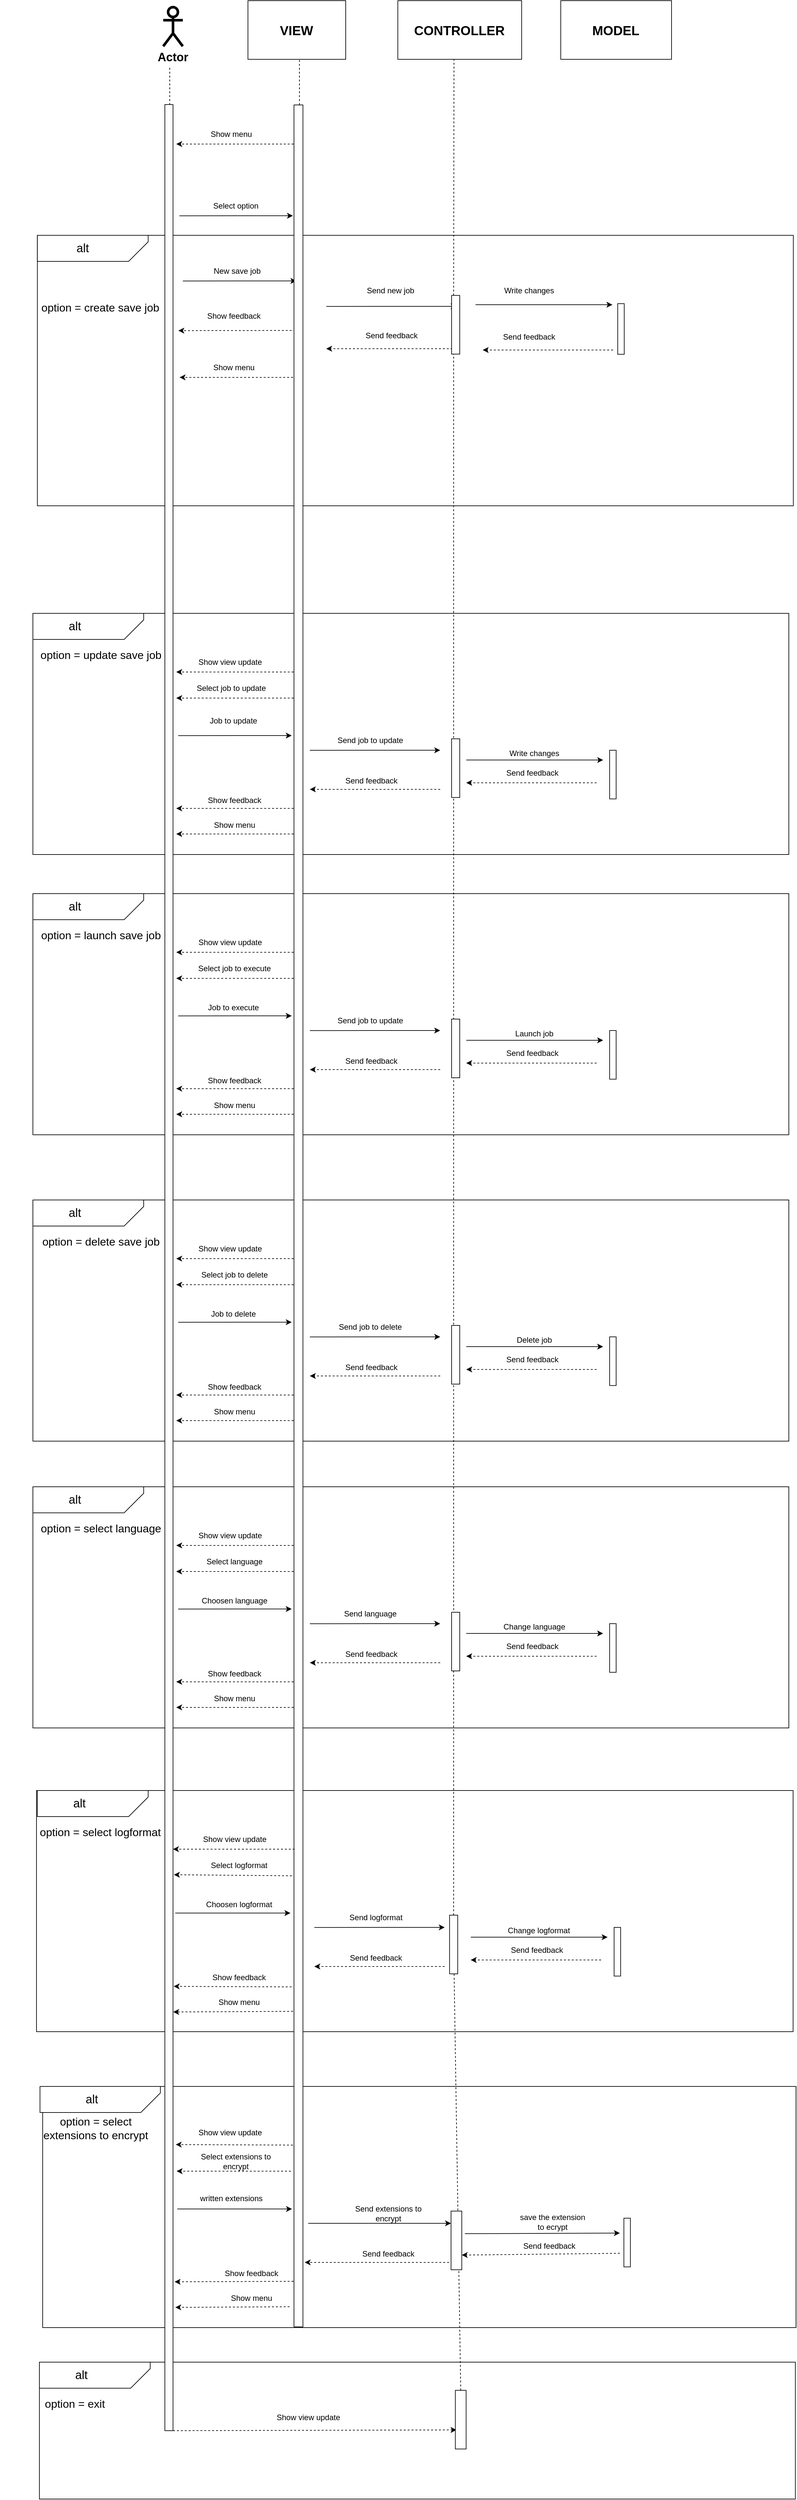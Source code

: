 <mxfile version="23.1.4" type="device">
  <diagram name="Page-1" id="xNBcXiq2ZQTgMyCpYH4A">
    <mxGraphModel dx="1628" dy="2489" grid="0" gridSize="10" guides="1" tooltips="1" connect="1" arrows="1" fold="1" page="1" pageScale="1" pageWidth="1169" pageHeight="827" background="#ffffff" math="0" shadow="0">
      <root>
        <mxCell id="0" />
        <mxCell id="1" parent="0" />
        <mxCell id="XLfkOmLM37LZ0YYAckQE-1" value="" style="rounded=0;whiteSpace=wrap;html=1;" vertex="1" parent="1">
          <mxGeometry x="568.48" y="1774" width="1156" height="370" as="geometry" />
        </mxCell>
        <mxCell id="qnoUL0Jq2_M7mXEKK1oB-321" value="" style="rounded=0;whiteSpace=wrap;html=1;" parent="1" vertex="1">
          <mxGeometry x="563.48" y="2197" width="1160" height="210" as="geometry" />
        </mxCell>
        <mxCell id="kQ5-0zeyX-tTI8NwDyQm-98" value="" style="rounded=0;whiteSpace=wrap;html=1;" parent="1" vertex="1">
          <mxGeometry x="559" y="1320" width="1161" height="370" as="geometry" />
        </mxCell>
        <mxCell id="qnoUL0Jq2_M7mXEKK1oB-297" value="" style="rounded=0;whiteSpace=wrap;html=1;" parent="1" vertex="1">
          <mxGeometry x="553.48" y="854" width="1160" height="370" as="geometry" />
        </mxCell>
        <mxCell id="qnoUL0Jq2_M7mXEKK1oB-272" value="" style="rounded=0;whiteSpace=wrap;html=1;" parent="1" vertex="1">
          <mxGeometry x="553.48" y="414" width="1160" height="370" as="geometry" />
        </mxCell>
        <mxCell id="qnoUL0Jq2_M7mXEKK1oB-248" value="" style="rounded=0;whiteSpace=wrap;html=1;" parent="1" vertex="1">
          <mxGeometry x="553.48" y="-56" width="1160" height="370" as="geometry" />
        </mxCell>
        <mxCell id="qnoUL0Jq2_M7mXEKK1oB-219" value="" style="rounded=0;whiteSpace=wrap;html=1;" parent="1" vertex="1">
          <mxGeometry x="553.48" y="-486" width="1160" height="370" as="geometry" />
        </mxCell>
        <mxCell id="qnoUL0Jq2_M7mXEKK1oB-25" value="" style="group" parent="1" vertex="1" connectable="0">
          <mxGeometry x="553.48" y="-1126" width="1166.88" height="560" as="geometry" />
        </mxCell>
        <mxCell id="qnoUL0Jq2_M7mXEKK1oB-52" value="" style="rounded=0;whiteSpace=wrap;html=1;rotation=90;" parent="qnoUL0Jq2_M7mXEKK1oB-25" vertex="1">
          <mxGeometry x="605.63" y="311.25" width="90" height="12.5" as="geometry" />
        </mxCell>
        <mxCell id="qnoUL0Jq2_M7mXEKK1oB-60" value="" style="endArrow=classic;html=1;rounded=0;dashed=1;" parent="qnoUL0Jq2_M7mXEKK1oB-25" edge="1">
          <mxGeometry width="50" height="50" relative="1" as="geometry">
            <mxPoint x="866.88" y="340" as="sourcePoint" />
            <mxPoint x="666.88" y="340" as="targetPoint" />
          </mxGeometry>
        </mxCell>
        <mxCell id="qnoUL0Jq2_M7mXEKK1oB-18" value="" style="rounded=0;whiteSpace=wrap;html=1;" parent="qnoUL0Jq2_M7mXEKK1oB-25" vertex="1">
          <mxGeometry x="6.88" y="60" width="1160" height="415" as="geometry" />
        </mxCell>
        <mxCell id="qnoUL0Jq2_M7mXEKK1oB-22" value="" style="shape=card;whiteSpace=wrap;html=1;rotation=-180;" parent="qnoUL0Jq2_M7mXEKK1oB-25" vertex="1">
          <mxGeometry x="6.88" y="60" width="170" height="40" as="geometry" />
        </mxCell>
        <mxCell id="qnoUL0Jq2_M7mXEKK1oB-23" value="&lt;font style=&quot;font-size: 18px;&quot;&gt;alt&lt;/font&gt;" style="text;html=1;strokeColor=none;fillColor=none;align=center;verticalAlign=middle;whiteSpace=wrap;rounded=0;" parent="qnoUL0Jq2_M7mXEKK1oB-25" vertex="1">
          <mxGeometry x="46.88" y="65" width="60" height="30" as="geometry" />
        </mxCell>
        <mxCell id="qnoUL0Jq2_M7mXEKK1oB-38" value="&lt;font style=&quot;font-size: 17px;&quot;&gt;option = create save job&lt;/font&gt;" style="text;html=1;strokeColor=none;fillColor=none;align=center;verticalAlign=middle;whiteSpace=wrap;rounded=0;" parent="qnoUL0Jq2_M7mXEKK1oB-25" vertex="1">
          <mxGeometry x="-16.76" y="157" width="240" height="30" as="geometry" />
        </mxCell>
        <mxCell id="gqO7WR2qKQyJyXqrul-2-118" value="New save job" style="text;html=1;strokeColor=none;fillColor=none;align=center;verticalAlign=middle;whiteSpace=wrap;rounded=0;" parent="qnoUL0Jq2_M7mXEKK1oB-25" vertex="1">
          <mxGeometry x="258.12" y="100" width="110" height="30" as="geometry" />
        </mxCell>
        <mxCell id="gqO7WR2qKQyJyXqrul-2-120" value="" style="endArrow=classic;html=1;rounded=0;exitX=0.098;exitY=-0.066;exitDx=0;exitDy=0;exitPerimeter=0;" parent="qnoUL0Jq2_M7mXEKK1oB-25" edge="1">
          <mxGeometry width="50" height="50" relative="1" as="geometry">
            <mxPoint x="230.125" y="130.165" as="sourcePoint" />
            <mxPoint x="404.3" y="130.0" as="targetPoint" />
            <Array as="points">
              <mxPoint x="324.3" y="130.0" />
            </Array>
          </mxGeometry>
        </mxCell>
        <mxCell id="gqO7WR2qKQyJyXqrul-2-119" value="Show feedback" style="text;html=1;strokeColor=none;fillColor=none;align=center;verticalAlign=middle;whiteSpace=wrap;rounded=0;" parent="qnoUL0Jq2_M7mXEKK1oB-25" vertex="1">
          <mxGeometry x="248.12" y="169" width="120" height="30" as="geometry" />
        </mxCell>
        <mxCell id="gqO7WR2qKQyJyXqrul-2-134" value="Show menu" style="text;html=1;strokeColor=none;fillColor=none;align=center;verticalAlign=middle;whiteSpace=wrap;rounded=0;" parent="qnoUL0Jq2_M7mXEKK1oB-25" vertex="1">
          <mxGeometry x="253.12" y="248" width="110" height="30" as="geometry" />
        </mxCell>
        <mxCell id="gqO7WR2qKQyJyXqrul-2-128" value="" style="endArrow=classic;html=1;rounded=0;dashed=1;" parent="qnoUL0Jq2_M7mXEKK1oB-25" edge="1">
          <mxGeometry width="50" height="50" relative="1" as="geometry">
            <mxPoint x="403.02" y="206" as="sourcePoint" />
            <mxPoint x="223.23" y="206.23" as="targetPoint" />
          </mxGeometry>
        </mxCell>
        <mxCell id="gqO7WR2qKQyJyXqrul-2-135" value="" style="endArrow=classic;html=1;rounded=0;dashed=1;" parent="qnoUL0Jq2_M7mXEKK1oB-25" edge="1">
          <mxGeometry width="50" height="50" relative="1" as="geometry">
            <mxPoint x="405.12" y="278" as="sourcePoint" />
            <mxPoint x="225.12" y="278" as="targetPoint" />
          </mxGeometry>
        </mxCell>
        <mxCell id="gqO7WR2qKQyJyXqrul-2-126" value="Send new job&amp;nbsp;" style="text;html=1;strokeColor=none;fillColor=none;align=center;verticalAlign=middle;whiteSpace=wrap;rounded=0;" parent="qnoUL0Jq2_M7mXEKK1oB-25" vertex="1">
          <mxGeometry x="495.12" y="130" width="110" height="30" as="geometry" />
        </mxCell>
        <mxCell id="gqO7WR2qKQyJyXqrul-2-121" value="" style="endArrow=classic;html=1;rounded=0;exitX=0.098;exitY=-0.066;exitDx=0;exitDy=0;exitPerimeter=0;" parent="qnoUL0Jq2_M7mXEKK1oB-25" edge="1">
          <mxGeometry width="50" height="50" relative="1" as="geometry">
            <mxPoint x="450.115" y="169.165" as="sourcePoint" />
            <mxPoint x="650.12" y="169" as="targetPoint" />
            <Array as="points">
              <mxPoint x="544.29" y="169.0" />
            </Array>
          </mxGeometry>
        </mxCell>
        <mxCell id="gqO7WR2qKQyJyXqrul-2-125" value="Send feedback" style="text;html=1;strokeColor=none;fillColor=none;align=center;verticalAlign=middle;whiteSpace=wrap;rounded=0;" parent="qnoUL0Jq2_M7mXEKK1oB-25" vertex="1">
          <mxGeometry x="495.12" y="199" width="110" height="30" as="geometry" />
        </mxCell>
        <mxCell id="gqO7WR2qKQyJyXqrul-2-123" value="" style="endArrow=classic;html=1;rounded=0;dashed=1;" parent="qnoUL0Jq2_M7mXEKK1oB-25" edge="1">
          <mxGeometry width="50" height="50" relative="1" as="geometry">
            <mxPoint x="650.12" y="234" as="sourcePoint" />
            <mxPoint x="450.12" y="234" as="targetPoint" />
            <Array as="points" />
          </mxGeometry>
        </mxCell>
        <mxCell id="gqO7WR2qKQyJyXqrul-2-131" value="" style="rounded=0;whiteSpace=wrap;html=1;rotation=90;" parent="qnoUL0Jq2_M7mXEKK1oB-25" vertex="1">
          <mxGeometry x="603.75" y="191" width="90" height="12.5" as="geometry" />
        </mxCell>
        <mxCell id="qnoUL0Jq2_M7mXEKK1oB-15" value="" style="endArrow=classic;html=1;rounded=0;exitX=0.098;exitY=-0.066;exitDx=0;exitDy=0;exitPerimeter=0;" parent="qnoUL0Jq2_M7mXEKK1oB-25" edge="1">
          <mxGeometry width="50" height="50" relative="1" as="geometry">
            <mxPoint x="224.795" y="30.165" as="sourcePoint" />
            <mxPoint x="398.97" y="30" as="targetPoint" />
            <Array as="points">
              <mxPoint x="318.97" y="30" />
            </Array>
          </mxGeometry>
        </mxCell>
        <mxCell id="qnoUL0Jq2_M7mXEKK1oB-16" value="Select option" style="text;html=1;strokeColor=none;fillColor=none;align=center;verticalAlign=middle;whiteSpace=wrap;rounded=0;" parent="qnoUL0Jq2_M7mXEKK1oB-25" vertex="1">
          <mxGeometry x="256.88" width="110" height="30" as="geometry" />
        </mxCell>
        <mxCell id="gqO7WR2qKQyJyXqrul-2-127" value="Write changes" style="text;html=1;strokeColor=none;fillColor=none;align=center;verticalAlign=middle;whiteSpace=wrap;rounded=0;" parent="qnoUL0Jq2_M7mXEKK1oB-25" vertex="1">
          <mxGeometry x="706.24" y="130" width="110" height="30" as="geometry" />
        </mxCell>
        <mxCell id="gqO7WR2qKQyJyXqrul-2-124" value="Send feedback" style="text;html=1;strokeColor=none;fillColor=none;align=center;verticalAlign=middle;whiteSpace=wrap;rounded=0;" parent="qnoUL0Jq2_M7mXEKK1oB-25" vertex="1">
          <mxGeometry x="706.24" y="201" width="110" height="30" as="geometry" />
        </mxCell>
        <mxCell id="gqO7WR2qKQyJyXqrul-2-122" value="" style="endArrow=classic;html=1;rounded=0;" parent="qnoUL0Jq2_M7mXEKK1oB-25" edge="1">
          <mxGeometry width="50" height="50" relative="1" as="geometry">
            <mxPoint x="679.24" y="166.5" as="sourcePoint" />
            <mxPoint x="889.24" y="166.5" as="targetPoint" />
            <Array as="points" />
          </mxGeometry>
        </mxCell>
        <mxCell id="gqO7WR2qKQyJyXqrul-2-129" value="" style="endArrow=classic;html=1;rounded=0;dashed=1;" parent="qnoUL0Jq2_M7mXEKK1oB-25" edge="1">
          <mxGeometry width="50" height="50" relative="1" as="geometry">
            <mxPoint x="890.24" y="236" as="sourcePoint" />
            <mxPoint x="690.24" y="236" as="targetPoint" />
          </mxGeometry>
        </mxCell>
        <mxCell id="gqO7WR2qKQyJyXqrul-2-132" value="" style="rounded=0;whiteSpace=wrap;html=1;rotation=90;" parent="qnoUL0Jq2_M7mXEKK1oB-25" vertex="1">
          <mxGeometry x="863.53" y="198.71" width="77.76" height="10" as="geometry" />
        </mxCell>
        <mxCell id="qnoUL0Jq2_M7mXEKK1oB-322" value="" style="shape=card;whiteSpace=wrap;html=1;rotation=-180;" parent="1" vertex="1">
          <mxGeometry x="563.48" y="2197" width="170" height="40" as="geometry" />
        </mxCell>
        <mxCell id="qnoUL0Jq2_M7mXEKK1oB-323" value="&lt;font style=&quot;font-size: 18px;&quot;&gt;alt&lt;/font&gt;" style="text;html=1;strokeColor=none;fillColor=none;align=center;verticalAlign=middle;whiteSpace=wrap;rounded=0;" parent="1" vertex="1">
          <mxGeometry x="603.48" y="2202" width="50" height="30" as="geometry" />
        </mxCell>
        <mxCell id="qnoUL0Jq2_M7mXEKK1oB-324" value="&lt;font style=&quot;font-size: 17px;&quot;&gt;option = exit&lt;/font&gt;" style="text;html=1;strokeColor=none;fillColor=none;align=center;verticalAlign=middle;whiteSpace=wrap;rounded=0;" parent="1" vertex="1">
          <mxGeometry x="503.48" y="2247" width="230" height="30" as="geometry" />
        </mxCell>
        <mxCell id="qnoUL0Jq2_M7mXEKK1oB-325" value="Show view update&amp;nbsp;" style="text;html=1;strokeColor=none;fillColor=none;align=center;verticalAlign=middle;whiteSpace=wrap;rounded=0;" parent="1" vertex="1">
          <mxGeometry x="923.48" y="2267" width="110" height="30" as="geometry" />
        </mxCell>
        <mxCell id="qnoUL0Jq2_M7mXEKK1oB-298" value="" style="shape=card;whiteSpace=wrap;html=1;rotation=-180;" parent="1" vertex="1">
          <mxGeometry x="553.48" y="854" width="170" height="40" as="geometry" />
        </mxCell>
        <mxCell id="qnoUL0Jq2_M7mXEKK1oB-299" value="&lt;font style=&quot;font-size: 18px;&quot;&gt;alt&lt;/font&gt;" style="text;html=1;strokeColor=none;fillColor=none;align=center;verticalAlign=middle;whiteSpace=wrap;rounded=0;" parent="1" vertex="1">
          <mxGeometry x="593.48" y="859" width="50" height="30" as="geometry" />
        </mxCell>
        <mxCell id="qnoUL0Jq2_M7mXEKK1oB-300" value="&lt;font style=&quot;font-size: 17px;&quot;&gt;option = select language&lt;/font&gt;" style="text;html=1;strokeColor=none;fillColor=none;align=center;verticalAlign=middle;whiteSpace=wrap;rounded=0;" parent="1" vertex="1">
          <mxGeometry x="543.48" y="904" width="230" height="30" as="geometry" />
        </mxCell>
        <mxCell id="qnoUL0Jq2_M7mXEKK1oB-301" value="Show view update&amp;nbsp;" style="text;html=1;strokeColor=none;fillColor=none;align=center;verticalAlign=middle;whiteSpace=wrap;rounded=0;" parent="1" vertex="1">
          <mxGeometry x="803.48" y="914" width="110" height="30" as="geometry" />
        </mxCell>
        <mxCell id="qnoUL0Jq2_M7mXEKK1oB-302" value="" style="endArrow=classic;html=1;rounded=0;dashed=1;" parent="1" edge="1">
          <mxGeometry width="50" height="50" relative="1" as="geometry">
            <mxPoint x="953.48" y="944" as="sourcePoint" />
            <mxPoint x="773.48" y="944" as="targetPoint" />
          </mxGeometry>
        </mxCell>
        <mxCell id="qnoUL0Jq2_M7mXEKK1oB-303" value="Select language" style="text;html=1;strokeColor=none;fillColor=none;align=center;verticalAlign=middle;whiteSpace=wrap;rounded=0;" parent="1" vertex="1">
          <mxGeometry x="803.48" y="954" width="120" height="30" as="geometry" />
        </mxCell>
        <mxCell id="qnoUL0Jq2_M7mXEKK1oB-304" value="" style="endArrow=classic;html=1;rounded=0;dashed=1;" parent="1" edge="1">
          <mxGeometry width="50" height="50" relative="1" as="geometry">
            <mxPoint x="953.48" y="984" as="sourcePoint" />
            <mxPoint x="773.48" y="984" as="targetPoint" />
          </mxGeometry>
        </mxCell>
        <mxCell id="qnoUL0Jq2_M7mXEKK1oB-305" value="Choosen language" style="text;html=1;strokeColor=none;fillColor=none;align=center;verticalAlign=middle;whiteSpace=wrap;rounded=0;" parent="1" vertex="1">
          <mxGeometry x="808.48" y="1014" width="110" height="30" as="geometry" />
        </mxCell>
        <mxCell id="qnoUL0Jq2_M7mXEKK1oB-306" value="Show feedback" style="text;html=1;strokeColor=none;fillColor=none;align=center;verticalAlign=middle;whiteSpace=wrap;rounded=0;" parent="1" vertex="1">
          <mxGeometry x="808.48" y="1126.35" width="110" height="30" as="geometry" />
        </mxCell>
        <mxCell id="qnoUL0Jq2_M7mXEKK1oB-307" value="" style="endArrow=classic;html=1;rounded=0;exitX=0.098;exitY=-0.066;exitDx=0;exitDy=0;exitPerimeter=0;" parent="1" edge="1">
          <mxGeometry width="50" height="50" relative="1" as="geometry">
            <mxPoint x="776.395" y="1041.665" as="sourcePoint" />
            <mxPoint x="950.57" y="1041.5" as="targetPoint" />
            <Array as="points">
              <mxPoint x="870.57" y="1041.5" />
            </Array>
          </mxGeometry>
        </mxCell>
        <mxCell id="qnoUL0Jq2_M7mXEKK1oB-308" value="" style="endArrow=classic;html=1;rounded=0;exitX=0.098;exitY=-0.066;exitDx=0;exitDy=0;exitPerimeter=0;" parent="1" edge="1">
          <mxGeometry width="50" height="50" relative="1" as="geometry">
            <mxPoint x="978.475" y="1064.165" as="sourcePoint" />
            <mxPoint x="1178.48" y="1064" as="targetPoint" />
            <Array as="points">
              <mxPoint x="1072.65" y="1064" />
            </Array>
          </mxGeometry>
        </mxCell>
        <mxCell id="qnoUL0Jq2_M7mXEKK1oB-309" value="" style="endArrow=classic;html=1;rounded=0;" parent="1" edge="1">
          <mxGeometry width="50" height="50" relative="1" as="geometry">
            <mxPoint x="1218.48" y="1079" as="sourcePoint" />
            <mxPoint x="1428.48" y="1079" as="targetPoint" />
            <Array as="points" />
          </mxGeometry>
        </mxCell>
        <mxCell id="qnoUL0Jq2_M7mXEKK1oB-310" value="" style="endArrow=classic;html=1;rounded=0;dashed=1;" parent="1" edge="1">
          <mxGeometry width="50" height="50" relative="1" as="geometry">
            <mxPoint x="1178.48" y="1124" as="sourcePoint" />
            <mxPoint x="978.48" y="1124" as="targetPoint" />
          </mxGeometry>
        </mxCell>
        <mxCell id="qnoUL0Jq2_M7mXEKK1oB-311" value="Send feedback" style="text;html=1;strokeColor=none;fillColor=none;align=center;verticalAlign=middle;whiteSpace=wrap;rounded=0;" parent="1" vertex="1">
          <mxGeometry x="1265.48" y="1084" width="110" height="30" as="geometry" />
        </mxCell>
        <mxCell id="qnoUL0Jq2_M7mXEKK1oB-312" value="Send feedback" style="text;html=1;strokeColor=none;fillColor=none;align=center;verticalAlign=middle;whiteSpace=wrap;rounded=0;" parent="1" vertex="1">
          <mxGeometry x="1018.48" y="1096.35" width="110" height="30" as="geometry" />
        </mxCell>
        <mxCell id="qnoUL0Jq2_M7mXEKK1oB-313" value="Send language&amp;nbsp;" style="text;html=1;strokeColor=none;fillColor=none;align=center;verticalAlign=middle;whiteSpace=wrap;rounded=0;" parent="1" vertex="1">
          <mxGeometry x="1018.48" y="1034" width="110" height="30" as="geometry" />
        </mxCell>
        <mxCell id="qnoUL0Jq2_M7mXEKK1oB-314" value="Change language" style="text;html=1;strokeColor=none;fillColor=none;align=center;verticalAlign=middle;whiteSpace=wrap;rounded=0;" parent="1" vertex="1">
          <mxGeometry x="1268.48" y="1054" width="110" height="30" as="geometry" />
        </mxCell>
        <mxCell id="qnoUL0Jq2_M7mXEKK1oB-315" value="" style="endArrow=classic;html=1;rounded=0;dashed=1;" parent="1" edge="1">
          <mxGeometry width="50" height="50" relative="1" as="geometry">
            <mxPoint x="953.48" y="1153.23" as="sourcePoint" />
            <mxPoint x="773.48" y="1153.23" as="targetPoint" />
          </mxGeometry>
        </mxCell>
        <mxCell id="qnoUL0Jq2_M7mXEKK1oB-316" value="" style="endArrow=classic;html=1;rounded=0;dashed=1;" parent="1" edge="1">
          <mxGeometry width="50" height="50" relative="1" as="geometry">
            <mxPoint x="1418.48" y="1114" as="sourcePoint" />
            <mxPoint x="1218.48" y="1114" as="targetPoint" />
          </mxGeometry>
        </mxCell>
        <mxCell id="qnoUL0Jq2_M7mXEKK1oB-317" value="Show menu" style="text;html=1;strokeColor=none;fillColor=none;align=center;verticalAlign=middle;whiteSpace=wrap;rounded=0;" parent="1" vertex="1">
          <mxGeometry x="808.48" y="1164" width="110" height="30" as="geometry" />
        </mxCell>
        <mxCell id="qnoUL0Jq2_M7mXEKK1oB-318" value="" style="endArrow=classic;html=1;rounded=0;dashed=1;" parent="1" edge="1">
          <mxGeometry width="50" height="50" relative="1" as="geometry">
            <mxPoint x="953.48" y="1192.46" as="sourcePoint" />
            <mxPoint x="773.48" y="1192.46" as="targetPoint" />
          </mxGeometry>
        </mxCell>
        <mxCell id="qnoUL0Jq2_M7mXEKK1oB-273" value="" style="shape=card;whiteSpace=wrap;html=1;rotation=-180;" parent="1" vertex="1">
          <mxGeometry x="553.48" y="414" width="170" height="40" as="geometry" />
        </mxCell>
        <mxCell id="qnoUL0Jq2_M7mXEKK1oB-274" value="&lt;font style=&quot;font-size: 18px;&quot;&gt;alt&lt;/font&gt;" style="text;html=1;strokeColor=none;fillColor=none;align=center;verticalAlign=middle;whiteSpace=wrap;rounded=0;" parent="1" vertex="1">
          <mxGeometry x="593.48" y="419" width="50" height="30" as="geometry" />
        </mxCell>
        <mxCell id="qnoUL0Jq2_M7mXEKK1oB-275" value="&lt;font style=&quot;font-size: 17px;&quot;&gt;option = delete save job&lt;/font&gt;" style="text;html=1;strokeColor=none;fillColor=none;align=center;verticalAlign=middle;whiteSpace=wrap;rounded=0;" parent="1" vertex="1">
          <mxGeometry x="543.48" y="464" width="230" height="30" as="geometry" />
        </mxCell>
        <mxCell id="qnoUL0Jq2_M7mXEKK1oB-276" value="Show view update&amp;nbsp;" style="text;html=1;strokeColor=none;fillColor=none;align=center;verticalAlign=middle;whiteSpace=wrap;rounded=0;" parent="1" vertex="1">
          <mxGeometry x="803.48" y="474" width="110" height="30" as="geometry" />
        </mxCell>
        <mxCell id="qnoUL0Jq2_M7mXEKK1oB-277" value="" style="endArrow=classic;html=1;rounded=0;dashed=1;" parent="1" edge="1">
          <mxGeometry width="50" height="50" relative="1" as="geometry">
            <mxPoint x="953.48" y="504" as="sourcePoint" />
            <mxPoint x="773.48" y="504" as="targetPoint" />
          </mxGeometry>
        </mxCell>
        <mxCell id="qnoUL0Jq2_M7mXEKK1oB-278" value="Select job to delete" style="text;html=1;strokeColor=none;fillColor=none;align=center;verticalAlign=middle;whiteSpace=wrap;rounded=0;" parent="1" vertex="1">
          <mxGeometry x="803.48" y="514" width="120" height="30" as="geometry" />
        </mxCell>
        <mxCell id="qnoUL0Jq2_M7mXEKK1oB-279" value="" style="endArrow=classic;html=1;rounded=0;dashed=1;" parent="1" edge="1">
          <mxGeometry width="50" height="50" relative="1" as="geometry">
            <mxPoint x="953.48" y="544" as="sourcePoint" />
            <mxPoint x="773.48" y="544" as="targetPoint" />
          </mxGeometry>
        </mxCell>
        <mxCell id="qnoUL0Jq2_M7mXEKK1oB-280" value="Job to delete&amp;nbsp;" style="text;html=1;strokeColor=none;fillColor=none;align=center;verticalAlign=middle;whiteSpace=wrap;rounded=0;" parent="1" vertex="1">
          <mxGeometry x="808.48" y="574" width="110" height="30" as="geometry" />
        </mxCell>
        <mxCell id="qnoUL0Jq2_M7mXEKK1oB-281" value="Show feedback" style="text;html=1;strokeColor=none;fillColor=none;align=center;verticalAlign=middle;whiteSpace=wrap;rounded=0;" parent="1" vertex="1">
          <mxGeometry x="808.48" y="686.35" width="110" height="30" as="geometry" />
        </mxCell>
        <mxCell id="qnoUL0Jq2_M7mXEKK1oB-282" value="" style="endArrow=classic;html=1;rounded=0;exitX=0.098;exitY=-0.066;exitDx=0;exitDy=0;exitPerimeter=0;" parent="1" edge="1">
          <mxGeometry width="50" height="50" relative="1" as="geometry">
            <mxPoint x="776.395" y="601.665" as="sourcePoint" />
            <mxPoint x="950.57" y="601.5" as="targetPoint" />
            <Array as="points">
              <mxPoint x="870.57" y="601.5" />
            </Array>
          </mxGeometry>
        </mxCell>
        <mxCell id="qnoUL0Jq2_M7mXEKK1oB-283" value="" style="endArrow=classic;html=1;rounded=0;exitX=0.098;exitY=-0.066;exitDx=0;exitDy=0;exitPerimeter=0;" parent="1" edge="1">
          <mxGeometry width="50" height="50" relative="1" as="geometry">
            <mxPoint x="978.475" y="624.165" as="sourcePoint" />
            <mxPoint x="1178.48" y="624" as="targetPoint" />
            <Array as="points">
              <mxPoint x="1072.65" y="624" />
            </Array>
          </mxGeometry>
        </mxCell>
        <mxCell id="qnoUL0Jq2_M7mXEKK1oB-284" value="" style="endArrow=classic;html=1;rounded=0;" parent="1" edge="1">
          <mxGeometry width="50" height="50" relative="1" as="geometry">
            <mxPoint x="1218.48" y="639" as="sourcePoint" />
            <mxPoint x="1428.48" y="639" as="targetPoint" />
            <Array as="points" />
          </mxGeometry>
        </mxCell>
        <mxCell id="qnoUL0Jq2_M7mXEKK1oB-285" value="" style="endArrow=classic;html=1;rounded=0;dashed=1;" parent="1" edge="1">
          <mxGeometry width="50" height="50" relative="1" as="geometry">
            <mxPoint x="1178.48" y="684" as="sourcePoint" />
            <mxPoint x="978.48" y="684" as="targetPoint" />
          </mxGeometry>
        </mxCell>
        <mxCell id="qnoUL0Jq2_M7mXEKK1oB-286" value="Send feedback" style="text;html=1;strokeColor=none;fillColor=none;align=center;verticalAlign=middle;whiteSpace=wrap;rounded=0;" parent="1" vertex="1">
          <mxGeometry x="1265.48" y="644" width="110" height="30" as="geometry" />
        </mxCell>
        <mxCell id="qnoUL0Jq2_M7mXEKK1oB-287" value="Send feedback" style="text;html=1;strokeColor=none;fillColor=none;align=center;verticalAlign=middle;whiteSpace=wrap;rounded=0;" parent="1" vertex="1">
          <mxGeometry x="1018.48" y="656.35" width="110" height="30" as="geometry" />
        </mxCell>
        <mxCell id="qnoUL0Jq2_M7mXEKK1oB-288" value="Send job to delete&amp;nbsp;" style="text;html=1;strokeColor=none;fillColor=none;align=center;verticalAlign=middle;whiteSpace=wrap;rounded=0;" parent="1" vertex="1">
          <mxGeometry x="1018.48" y="594" width="110" height="30" as="geometry" />
        </mxCell>
        <mxCell id="qnoUL0Jq2_M7mXEKK1oB-289" value="Delete job" style="text;html=1;strokeColor=none;fillColor=none;align=center;verticalAlign=middle;whiteSpace=wrap;rounded=0;" parent="1" vertex="1">
          <mxGeometry x="1268.48" y="614" width="110" height="30" as="geometry" />
        </mxCell>
        <mxCell id="qnoUL0Jq2_M7mXEKK1oB-290" value="" style="endArrow=classic;html=1;rounded=0;dashed=1;" parent="1" edge="1">
          <mxGeometry width="50" height="50" relative="1" as="geometry">
            <mxPoint x="953.48" y="713.23" as="sourcePoint" />
            <mxPoint x="773.48" y="713.23" as="targetPoint" />
          </mxGeometry>
        </mxCell>
        <mxCell id="qnoUL0Jq2_M7mXEKK1oB-291" value="" style="endArrow=classic;html=1;rounded=0;dashed=1;" parent="1" edge="1">
          <mxGeometry width="50" height="50" relative="1" as="geometry">
            <mxPoint x="1418.48" y="674" as="sourcePoint" />
            <mxPoint x="1218.48" y="674" as="targetPoint" />
          </mxGeometry>
        </mxCell>
        <mxCell id="qnoUL0Jq2_M7mXEKK1oB-292" value="Show menu" style="text;html=1;strokeColor=none;fillColor=none;align=center;verticalAlign=middle;whiteSpace=wrap;rounded=0;" parent="1" vertex="1">
          <mxGeometry x="808.48" y="724" width="110" height="30" as="geometry" />
        </mxCell>
        <mxCell id="qnoUL0Jq2_M7mXEKK1oB-293" value="" style="endArrow=classic;html=1;rounded=0;dashed=1;" parent="1" edge="1">
          <mxGeometry width="50" height="50" relative="1" as="geometry">
            <mxPoint x="953.48" y="752.46" as="sourcePoint" />
            <mxPoint x="773.48" y="752.46" as="targetPoint" />
          </mxGeometry>
        </mxCell>
        <mxCell id="qnoUL0Jq2_M7mXEKK1oB-249" value="" style="shape=card;whiteSpace=wrap;html=1;rotation=-180;" parent="1" vertex="1">
          <mxGeometry x="553.48" y="-56" width="170" height="40" as="geometry" />
        </mxCell>
        <mxCell id="qnoUL0Jq2_M7mXEKK1oB-250" value="&lt;font style=&quot;font-size: 18px;&quot;&gt;alt&lt;/font&gt;" style="text;html=1;strokeColor=none;fillColor=none;align=center;verticalAlign=middle;whiteSpace=wrap;rounded=0;" parent="1" vertex="1">
          <mxGeometry x="593.48" y="-51" width="50" height="30" as="geometry" />
        </mxCell>
        <mxCell id="qnoUL0Jq2_M7mXEKK1oB-251" value="&lt;font style=&quot;font-size: 17px;&quot;&gt;option = launch save job&lt;/font&gt;" style="text;html=1;strokeColor=none;fillColor=none;align=center;verticalAlign=middle;whiteSpace=wrap;rounded=0;" parent="1" vertex="1">
          <mxGeometry x="543.48" y="-6" width="230" height="30" as="geometry" />
        </mxCell>
        <mxCell id="qnoUL0Jq2_M7mXEKK1oB-252" value="Show view update&amp;nbsp;" style="text;html=1;strokeColor=none;fillColor=none;align=center;verticalAlign=middle;whiteSpace=wrap;rounded=0;" parent="1" vertex="1">
          <mxGeometry x="803.48" y="4" width="110" height="30" as="geometry" />
        </mxCell>
        <mxCell id="qnoUL0Jq2_M7mXEKK1oB-253" value="" style="endArrow=classic;html=1;rounded=0;dashed=1;" parent="1" edge="1">
          <mxGeometry width="50" height="50" relative="1" as="geometry">
            <mxPoint x="953.48" y="34" as="sourcePoint" />
            <mxPoint x="773.48" y="34" as="targetPoint" />
          </mxGeometry>
        </mxCell>
        <mxCell id="qnoUL0Jq2_M7mXEKK1oB-254" value="Select job to execute" style="text;html=1;strokeColor=none;fillColor=none;align=center;verticalAlign=middle;whiteSpace=wrap;rounded=0;" parent="1" vertex="1">
          <mxGeometry x="803.48" y="44" width="120" height="30" as="geometry" />
        </mxCell>
        <mxCell id="qnoUL0Jq2_M7mXEKK1oB-255" value="" style="endArrow=classic;html=1;rounded=0;dashed=1;" parent="1" edge="1">
          <mxGeometry width="50" height="50" relative="1" as="geometry">
            <mxPoint x="953.48" y="74" as="sourcePoint" />
            <mxPoint x="773.48" y="74" as="targetPoint" />
          </mxGeometry>
        </mxCell>
        <mxCell id="qnoUL0Jq2_M7mXEKK1oB-256" value="Job to execute&amp;nbsp;" style="text;html=1;strokeColor=none;fillColor=none;align=center;verticalAlign=middle;whiteSpace=wrap;rounded=0;" parent="1" vertex="1">
          <mxGeometry x="808.48" y="104" width="110" height="30" as="geometry" />
        </mxCell>
        <mxCell id="qnoUL0Jq2_M7mXEKK1oB-257" value="Show feedback" style="text;html=1;strokeColor=none;fillColor=none;align=center;verticalAlign=middle;whiteSpace=wrap;rounded=0;" parent="1" vertex="1">
          <mxGeometry x="808.48" y="216.35" width="110" height="30" as="geometry" />
        </mxCell>
        <mxCell id="qnoUL0Jq2_M7mXEKK1oB-258" value="" style="endArrow=classic;html=1;rounded=0;exitX=0.098;exitY=-0.066;exitDx=0;exitDy=0;exitPerimeter=0;" parent="1" edge="1">
          <mxGeometry width="50" height="50" relative="1" as="geometry">
            <mxPoint x="776.395" y="131.665" as="sourcePoint" />
            <mxPoint x="950.57" y="131.5" as="targetPoint" />
            <Array as="points">
              <mxPoint x="870.57" y="131.5" />
            </Array>
          </mxGeometry>
        </mxCell>
        <mxCell id="qnoUL0Jq2_M7mXEKK1oB-259" value="" style="endArrow=classic;html=1;rounded=0;exitX=0.098;exitY=-0.066;exitDx=0;exitDy=0;exitPerimeter=0;" parent="1" edge="1">
          <mxGeometry width="50" height="50" relative="1" as="geometry">
            <mxPoint x="978.475" y="154.165" as="sourcePoint" />
            <mxPoint x="1178.48" y="154" as="targetPoint" />
            <Array as="points">
              <mxPoint x="1072.65" y="154" />
            </Array>
          </mxGeometry>
        </mxCell>
        <mxCell id="qnoUL0Jq2_M7mXEKK1oB-261" value="" style="endArrow=classic;html=1;rounded=0;" parent="1" edge="1">
          <mxGeometry width="50" height="50" relative="1" as="geometry">
            <mxPoint x="1218.48" y="169" as="sourcePoint" />
            <mxPoint x="1428.48" y="169" as="targetPoint" />
            <Array as="points" />
          </mxGeometry>
        </mxCell>
        <mxCell id="qnoUL0Jq2_M7mXEKK1oB-262" value="" style="endArrow=classic;html=1;rounded=0;dashed=1;" parent="1" edge="1">
          <mxGeometry width="50" height="50" relative="1" as="geometry">
            <mxPoint x="1178.48" y="214" as="sourcePoint" />
            <mxPoint x="978.48" y="214" as="targetPoint" />
          </mxGeometry>
        </mxCell>
        <mxCell id="qnoUL0Jq2_M7mXEKK1oB-263" value="Send feedback" style="text;html=1;strokeColor=none;fillColor=none;align=center;verticalAlign=middle;whiteSpace=wrap;rounded=0;" parent="1" vertex="1">
          <mxGeometry x="1265.48" y="174" width="110" height="30" as="geometry" />
        </mxCell>
        <mxCell id="qnoUL0Jq2_M7mXEKK1oB-264" value="Send feedback" style="text;html=1;strokeColor=none;fillColor=none;align=center;verticalAlign=middle;whiteSpace=wrap;rounded=0;" parent="1" vertex="1">
          <mxGeometry x="1018.48" y="186.35" width="110" height="30" as="geometry" />
        </mxCell>
        <mxCell id="qnoUL0Jq2_M7mXEKK1oB-265" value="Send job to update&amp;nbsp;" style="text;html=1;strokeColor=none;fillColor=none;align=center;verticalAlign=middle;whiteSpace=wrap;rounded=0;" parent="1" vertex="1">
          <mxGeometry x="1018.48" y="124" width="110" height="30" as="geometry" />
        </mxCell>
        <mxCell id="qnoUL0Jq2_M7mXEKK1oB-266" value="Launch job" style="text;html=1;strokeColor=none;fillColor=none;align=center;verticalAlign=middle;whiteSpace=wrap;rounded=0;" parent="1" vertex="1">
          <mxGeometry x="1268.48" y="144" width="110" height="30" as="geometry" />
        </mxCell>
        <mxCell id="qnoUL0Jq2_M7mXEKK1oB-267" value="" style="endArrow=classic;html=1;rounded=0;dashed=1;" parent="1" edge="1">
          <mxGeometry width="50" height="50" relative="1" as="geometry">
            <mxPoint x="953.48" y="243.23" as="sourcePoint" />
            <mxPoint x="773.48" y="243.23" as="targetPoint" />
          </mxGeometry>
        </mxCell>
        <mxCell id="qnoUL0Jq2_M7mXEKK1oB-269" value="" style="endArrow=classic;html=1;rounded=0;dashed=1;" parent="1" edge="1">
          <mxGeometry width="50" height="50" relative="1" as="geometry">
            <mxPoint x="1418.48" y="204" as="sourcePoint" />
            <mxPoint x="1218.48" y="204" as="targetPoint" />
          </mxGeometry>
        </mxCell>
        <mxCell id="qnoUL0Jq2_M7mXEKK1oB-270" value="Show menu" style="text;html=1;strokeColor=none;fillColor=none;align=center;verticalAlign=middle;whiteSpace=wrap;rounded=0;" parent="1" vertex="1">
          <mxGeometry x="808.48" y="254" width="110" height="30" as="geometry" />
        </mxCell>
        <mxCell id="qnoUL0Jq2_M7mXEKK1oB-271" value="" style="endArrow=classic;html=1;rounded=0;dashed=1;" parent="1" edge="1">
          <mxGeometry width="50" height="50" relative="1" as="geometry">
            <mxPoint x="953.48" y="282.46" as="sourcePoint" />
            <mxPoint x="773.48" y="282.46" as="targetPoint" />
          </mxGeometry>
        </mxCell>
        <mxCell id="qnoUL0Jq2_M7mXEKK1oB-1" value="&lt;b&gt;&lt;font style=&quot;font-size: 18px;&quot;&gt;Actor&lt;/font&gt;&lt;/b&gt;" style="shape=umlActor;verticalLabelPosition=bottom;verticalAlign=top;html=1;outlineConnect=0;strokeWidth=4;" parent="1" vertex="1">
          <mxGeometry x="753.48" y="-1416" width="30" height="60" as="geometry" />
        </mxCell>
        <mxCell id="qnoUL0Jq2_M7mXEKK1oB-2" value="&lt;b&gt;&lt;font style=&quot;font-size: 20px;&quot;&gt;MODEL&lt;/font&gt;&lt;/b&gt;" style="rounded=0;whiteSpace=wrap;html=1;" parent="1" vertex="1">
          <mxGeometry x="1363.48" y="-1426" width="170" height="90" as="geometry" />
        </mxCell>
        <mxCell id="qnoUL0Jq2_M7mXEKK1oB-3" value="&lt;b&gt;&lt;font style=&quot;font-size: 20px;&quot;&gt;VIEW&lt;/font&gt;&lt;/b&gt;" style="rounded=0;whiteSpace=wrap;html=1;" parent="1" vertex="1">
          <mxGeometry x="883.48" y="-1426" width="150" height="90" as="geometry" />
        </mxCell>
        <mxCell id="qnoUL0Jq2_M7mXEKK1oB-4" value="&lt;b&gt;&lt;font style=&quot;font-size: 20px;&quot;&gt;CONTROLLER&lt;/font&gt;&lt;/b&gt;" style="rounded=0;whiteSpace=wrap;html=1;" parent="1" vertex="1">
          <mxGeometry x="1113.48" y="-1426" width="190" height="90" as="geometry" />
        </mxCell>
        <mxCell id="qnoUL0Jq2_M7mXEKK1oB-5" value="" style="endArrow=none;dashed=1;html=1;rounded=0;" parent="1" edge="1">
          <mxGeometry width="50" height="50" relative="1" as="geometry">
            <mxPoint x="763.48" y="-1266" as="sourcePoint" />
            <mxPoint x="763.48" y="-1326" as="targetPoint" />
          </mxGeometry>
        </mxCell>
        <mxCell id="qnoUL0Jq2_M7mXEKK1oB-7" value="" style="endArrow=none;dashed=1;html=1;rounded=0;" parent="1" edge="1">
          <mxGeometry width="50" height="50" relative="1" as="geometry">
            <mxPoint x="962.48" y="-1266" as="sourcePoint" />
            <mxPoint x="962.48" y="-1336" as="targetPoint" />
          </mxGeometry>
        </mxCell>
        <mxCell id="qnoUL0Jq2_M7mXEKK1oB-8" value="" style="endArrow=none;dashed=1;html=1;rounded=0;exitX=0;exitY=0.75;exitDx=0;exitDy=0;" parent="1" source="gqO7WR2qKQyJyXqrul-2-131" edge="1">
          <mxGeometry width="50" height="50" relative="1" as="geometry">
            <mxPoint x="1199.72" y="-1021" as="sourcePoint" />
            <mxPoint x="1199.65" y="-1336" as="targetPoint" />
          </mxGeometry>
        </mxCell>
        <mxCell id="qnoUL0Jq2_M7mXEKK1oB-10" value="" style="rounded=0;whiteSpace=wrap;html=1;rotation=90;" parent="1" vertex="1">
          <mxGeometry x="-1022.14" y="511.51" width="3568.76" height="12.5" as="geometry" />
        </mxCell>
        <mxCell id="qnoUL0Jq2_M7mXEKK1oB-12" value="" style="rounded=0;whiteSpace=wrap;html=1;rotation=90;" parent="1" vertex="1">
          <mxGeometry x="-743.44" y="431.55" width="3408.86" height="13.75" as="geometry" />
        </mxCell>
        <mxCell id="qnoUL0Jq2_M7mXEKK1oB-13" value="" style="endArrow=classic;html=1;rounded=0;dashed=1;" parent="1" edge="1">
          <mxGeometry width="50" height="50" relative="1" as="geometry">
            <mxPoint x="953.48" y="-1206" as="sourcePoint" />
            <mxPoint x="773.48" y="-1206" as="targetPoint" />
          </mxGeometry>
        </mxCell>
        <mxCell id="qnoUL0Jq2_M7mXEKK1oB-14" value="Show menu" style="text;html=1;strokeColor=none;fillColor=none;align=center;verticalAlign=middle;whiteSpace=wrap;rounded=0;" parent="1" vertex="1">
          <mxGeometry x="803.48" y="-1236" width="110" height="30" as="geometry" />
        </mxCell>
        <mxCell id="qnoUL0Jq2_M7mXEKK1oB-53" value="" style="endArrow=none;dashed=1;html=1;rounded=0;entryX=1;entryY=0.75;entryDx=0;entryDy=0;" parent="1" source="kQ5-0zeyX-tTI8NwDyQm-121" target="gqO7WR2qKQyJyXqrul-2-131" edge="1">
          <mxGeometry width="50" height="50" relative="1" as="geometry">
            <mxPoint x="1196.72" y="1809" as="sourcePoint" />
            <mxPoint x="1199.65" y="-1336" as="targetPoint" />
          </mxGeometry>
        </mxCell>
        <mxCell id="qnoUL0Jq2_M7mXEKK1oB-220" value="" style="shape=card;whiteSpace=wrap;html=1;rotation=-180;" parent="1" vertex="1">
          <mxGeometry x="553.48" y="-486" width="170" height="40" as="geometry" />
        </mxCell>
        <mxCell id="qnoUL0Jq2_M7mXEKK1oB-221" value="&lt;font style=&quot;font-size: 18px;&quot;&gt;alt&lt;/font&gt;" style="text;html=1;strokeColor=none;fillColor=none;align=center;verticalAlign=middle;whiteSpace=wrap;rounded=0;" parent="1" vertex="1">
          <mxGeometry x="593.48" y="-481" width="50" height="30" as="geometry" />
        </mxCell>
        <mxCell id="qnoUL0Jq2_M7mXEKK1oB-222" value="&lt;font style=&quot;font-size: 17px;&quot;&gt;option = update save job&lt;/font&gt;" style="text;html=1;strokeColor=none;fillColor=none;align=center;verticalAlign=middle;whiteSpace=wrap;rounded=0;" parent="1" vertex="1">
          <mxGeometry x="543.48" y="-436" width="230" height="30" as="geometry" />
        </mxCell>
        <mxCell id="qnoUL0Jq2_M7mXEKK1oB-228" value="Show view update&amp;nbsp;" style="text;html=1;strokeColor=none;fillColor=none;align=center;verticalAlign=middle;whiteSpace=wrap;rounded=0;" parent="1" vertex="1">
          <mxGeometry x="803.48" y="-426" width="110" height="30" as="geometry" />
        </mxCell>
        <mxCell id="qnoUL0Jq2_M7mXEKK1oB-229" value="" style="endArrow=classic;html=1;rounded=0;dashed=1;" parent="1" edge="1">
          <mxGeometry width="50" height="50" relative="1" as="geometry">
            <mxPoint x="953.48" y="-396" as="sourcePoint" />
            <mxPoint x="773.48" y="-396" as="targetPoint" />
          </mxGeometry>
        </mxCell>
        <mxCell id="qnoUL0Jq2_M7mXEKK1oB-230" value="Select job to update" style="text;html=1;strokeColor=none;fillColor=none;align=center;verticalAlign=middle;whiteSpace=wrap;rounded=0;" parent="1" vertex="1">
          <mxGeometry x="803.48" y="-386" width="110" height="30" as="geometry" />
        </mxCell>
        <mxCell id="qnoUL0Jq2_M7mXEKK1oB-231" value="" style="endArrow=classic;html=1;rounded=0;dashed=1;" parent="1" edge="1">
          <mxGeometry width="50" height="50" relative="1" as="geometry">
            <mxPoint x="953.48" y="-356" as="sourcePoint" />
            <mxPoint x="773.48" y="-356" as="targetPoint" />
          </mxGeometry>
        </mxCell>
        <mxCell id="qnoUL0Jq2_M7mXEKK1oB-232" value="Job to update&amp;nbsp;" style="text;html=1;strokeColor=none;fillColor=none;align=center;verticalAlign=middle;whiteSpace=wrap;rounded=0;" parent="1" vertex="1">
          <mxGeometry x="808.48" y="-336" width="110" height="30" as="geometry" />
        </mxCell>
        <mxCell id="qnoUL0Jq2_M7mXEKK1oB-233" value="Show feedback" style="text;html=1;strokeColor=none;fillColor=none;align=center;verticalAlign=middle;whiteSpace=wrap;rounded=0;" parent="1" vertex="1">
          <mxGeometry x="808.48" y="-213.65" width="110" height="30" as="geometry" />
        </mxCell>
        <mxCell id="qnoUL0Jq2_M7mXEKK1oB-234" value="" style="endArrow=classic;html=1;rounded=0;exitX=0.098;exitY=-0.066;exitDx=0;exitDy=0;exitPerimeter=0;" parent="1" edge="1">
          <mxGeometry width="50" height="50" relative="1" as="geometry">
            <mxPoint x="776.395" y="-298.335" as="sourcePoint" />
            <mxPoint x="950.57" y="-298.5" as="targetPoint" />
            <Array as="points">
              <mxPoint x="870.57" y="-298.5" />
            </Array>
          </mxGeometry>
        </mxCell>
        <mxCell id="qnoUL0Jq2_M7mXEKK1oB-235" value="" style="endArrow=classic;html=1;rounded=0;exitX=0.098;exitY=-0.066;exitDx=0;exitDy=0;exitPerimeter=0;" parent="1" edge="1">
          <mxGeometry width="50" height="50" relative="1" as="geometry">
            <mxPoint x="978.475" y="-275.835" as="sourcePoint" />
            <mxPoint x="1178.48" y="-276" as="targetPoint" />
            <Array as="points">
              <mxPoint x="1072.65" y="-276" />
            </Array>
          </mxGeometry>
        </mxCell>
        <mxCell id="qnoUL0Jq2_M7mXEKK1oB-236" value="" style="rounded=0;whiteSpace=wrap;html=1;rotation=90;" parent="1" vertex="1">
          <mxGeometry x="1406.12" y="-243.65" width="74.7" height="10" as="geometry" />
        </mxCell>
        <mxCell id="qnoUL0Jq2_M7mXEKK1oB-237" value="" style="endArrow=classic;html=1;rounded=0;" parent="1" edge="1">
          <mxGeometry width="50" height="50" relative="1" as="geometry">
            <mxPoint x="1218.48" y="-261" as="sourcePoint" />
            <mxPoint x="1428.48" y="-261" as="targetPoint" />
            <Array as="points" />
          </mxGeometry>
        </mxCell>
        <mxCell id="qnoUL0Jq2_M7mXEKK1oB-238" value="" style="endArrow=classic;html=1;rounded=0;dashed=1;" parent="1" edge="1">
          <mxGeometry width="50" height="50" relative="1" as="geometry">
            <mxPoint x="1178.48" y="-216" as="sourcePoint" />
            <mxPoint x="978.48" y="-216" as="targetPoint" />
          </mxGeometry>
        </mxCell>
        <mxCell id="qnoUL0Jq2_M7mXEKK1oB-239" value="Send feedback" style="text;html=1;strokeColor=none;fillColor=none;align=center;verticalAlign=middle;whiteSpace=wrap;rounded=0;" parent="1" vertex="1">
          <mxGeometry x="1265.48" y="-256" width="110" height="30" as="geometry" />
        </mxCell>
        <mxCell id="qnoUL0Jq2_M7mXEKK1oB-240" value="Send feedback" style="text;html=1;strokeColor=none;fillColor=none;align=center;verticalAlign=middle;whiteSpace=wrap;rounded=0;" parent="1" vertex="1">
          <mxGeometry x="1018.48" y="-243.65" width="110" height="30" as="geometry" />
        </mxCell>
        <mxCell id="qnoUL0Jq2_M7mXEKK1oB-241" value="Send job to update&amp;nbsp;" style="text;html=1;strokeColor=none;fillColor=none;align=center;verticalAlign=middle;whiteSpace=wrap;rounded=0;" parent="1" vertex="1">
          <mxGeometry x="1018.48" y="-306" width="110" height="30" as="geometry" />
        </mxCell>
        <mxCell id="qnoUL0Jq2_M7mXEKK1oB-242" value="Write changes" style="text;html=1;strokeColor=none;fillColor=none;align=center;verticalAlign=middle;whiteSpace=wrap;rounded=0;" parent="1" vertex="1">
          <mxGeometry x="1268.48" y="-286" width="110" height="30" as="geometry" />
        </mxCell>
        <mxCell id="qnoUL0Jq2_M7mXEKK1oB-243" value="" style="endArrow=classic;html=1;rounded=0;dashed=1;" parent="1" edge="1">
          <mxGeometry width="50" height="50" relative="1" as="geometry">
            <mxPoint x="953.48" y="-186.77" as="sourcePoint" />
            <mxPoint x="773.48" y="-186.77" as="targetPoint" />
          </mxGeometry>
        </mxCell>
        <mxCell id="qnoUL0Jq2_M7mXEKK1oB-244" value="" style="rounded=0;whiteSpace=wrap;html=1;rotation=90;" parent="1" vertex="1">
          <mxGeometry x="1157.23" y="-254.75" width="90" height="12.5" as="geometry" />
        </mxCell>
        <mxCell id="qnoUL0Jq2_M7mXEKK1oB-245" value="" style="endArrow=classic;html=1;rounded=0;dashed=1;" parent="1" edge="1">
          <mxGeometry width="50" height="50" relative="1" as="geometry">
            <mxPoint x="1418.48" y="-226" as="sourcePoint" />
            <mxPoint x="1218.48" y="-226" as="targetPoint" />
          </mxGeometry>
        </mxCell>
        <mxCell id="qnoUL0Jq2_M7mXEKK1oB-246" value="Show menu" style="text;html=1;strokeColor=none;fillColor=none;align=center;verticalAlign=middle;whiteSpace=wrap;rounded=0;" parent="1" vertex="1">
          <mxGeometry x="808.48" y="-176" width="110" height="30" as="geometry" />
        </mxCell>
        <mxCell id="qnoUL0Jq2_M7mXEKK1oB-247" value="" style="endArrow=classic;html=1;rounded=0;dashed=1;" parent="1" edge="1">
          <mxGeometry width="50" height="50" relative="1" as="geometry">
            <mxPoint x="953.48" y="-147.54" as="sourcePoint" />
            <mxPoint x="773.48" y="-147.54" as="targetPoint" />
          </mxGeometry>
        </mxCell>
        <mxCell id="qnoUL0Jq2_M7mXEKK1oB-268" value="" style="rounded=0;whiteSpace=wrap;html=1;rotation=90;" parent="1" vertex="1">
          <mxGeometry x="1157.23" y="175.25" width="90" height="12.5" as="geometry" />
        </mxCell>
        <mxCell id="qnoUL0Jq2_M7mXEKK1oB-294" value="" style="rounded=0;whiteSpace=wrap;html=1;rotation=90;" parent="1" vertex="1">
          <mxGeometry x="1157.23" y="645.25" width="90" height="12.5" as="geometry" />
        </mxCell>
        <mxCell id="qnoUL0Jq2_M7mXEKK1oB-295" value="" style="rounded=0;whiteSpace=wrap;html=1;rotation=90;" parent="1" vertex="1">
          <mxGeometry x="1406.12" y="656.35" width="74.7" height="10" as="geometry" />
        </mxCell>
        <mxCell id="qnoUL0Jq2_M7mXEKK1oB-260" value="" style="rounded=0;whiteSpace=wrap;html=1;rotation=90;" parent="1" vertex="1">
          <mxGeometry x="1406.12" y="186.35" width="74.7" height="10" as="geometry" />
        </mxCell>
        <mxCell id="qnoUL0Jq2_M7mXEKK1oB-320" value="" style="rounded=0;whiteSpace=wrap;html=1;rotation=90;" parent="1" vertex="1">
          <mxGeometry x="1406.12" y="1096.35" width="74.7" height="10" as="geometry" />
        </mxCell>
        <mxCell id="qnoUL0Jq2_M7mXEKK1oB-319" value="" style="rounded=0;whiteSpace=wrap;html=1;rotation=90;" parent="1" vertex="1">
          <mxGeometry x="1157.23" y="1085.25" width="90" height="12.5" as="geometry" />
        </mxCell>
        <mxCell id="qnoUL0Jq2_M7mXEKK1oB-345" value="" style="endArrow=classic;html=1;rounded=0;exitX=1;exitY=0;exitDx=0;exitDy=0;dashed=1;" parent="1" edge="1" source="qnoUL0Jq2_M7mXEKK1oB-10">
          <mxGeometry width="50" height="50" relative="1" as="geometry">
            <mxPoint x="786.64" y="2300.51" as="sourcePoint" />
            <mxPoint x="1203.48" y="2301" as="targetPoint" />
          </mxGeometry>
        </mxCell>
        <mxCell id="kQ5-0zeyX-tTI8NwDyQm-99" value="" style="shape=card;whiteSpace=wrap;html=1;rotation=-180;" parent="1" vertex="1">
          <mxGeometry x="560.36" y="1320" width="170" height="40" as="geometry" />
        </mxCell>
        <mxCell id="kQ5-0zeyX-tTI8NwDyQm-100" value="&lt;font style=&quot;font-size: 18px;&quot;&gt;alt&lt;/font&gt;" style="text;html=1;strokeColor=none;fillColor=none;align=center;verticalAlign=middle;whiteSpace=wrap;rounded=0;" parent="1" vertex="1">
          <mxGeometry x="600.36" y="1325" width="50" height="30" as="geometry" />
        </mxCell>
        <mxCell id="kQ5-0zeyX-tTI8NwDyQm-101" value="&lt;font style=&quot;font-size: 17px;&quot;&gt;option = select logformat&lt;/font&gt;" style="text;html=1;strokeColor=none;fillColor=none;align=center;verticalAlign=middle;whiteSpace=wrap;rounded=0;" parent="1" vertex="1">
          <mxGeometry x="541.6" y="1370" width="230" height="29" as="geometry" />
        </mxCell>
        <mxCell id="kQ5-0zeyX-tTI8NwDyQm-102" value="Show view update&amp;nbsp;" style="text;html=1;strokeColor=none;fillColor=none;align=center;verticalAlign=middle;whiteSpace=wrap;rounded=0;" parent="1" vertex="1">
          <mxGeometry x="810.36" y="1380" width="110" height="30" as="geometry" />
        </mxCell>
        <mxCell id="kQ5-0zeyX-tTI8NwDyQm-103" value="" style="endArrow=classic;html=1;rounded=0;dashed=1;entryX=0.75;entryY=0;entryDx=0;entryDy=0;exitX=0.785;exitY=0.926;exitDx=0;exitDy=0;exitPerimeter=0;" parent="1" edge="1" target="qnoUL0Jq2_M7mXEKK1oB-10" source="qnoUL0Jq2_M7mXEKK1oB-12">
          <mxGeometry width="50" height="50" relative="1" as="geometry">
            <mxPoint x="933.6" y="1410" as="sourcePoint" />
            <mxPoint x="780.36" y="1410" as="targetPoint" />
          </mxGeometry>
        </mxCell>
        <mxCell id="kQ5-0zeyX-tTI8NwDyQm-104" value="Select logformat" style="text;html=1;strokeColor=none;fillColor=none;align=center;verticalAlign=middle;whiteSpace=wrap;rounded=0;" parent="1" vertex="1">
          <mxGeometry x="810.36" y="1420" width="120" height="30" as="geometry" />
        </mxCell>
        <mxCell id="kQ5-0zeyX-tTI8NwDyQm-105" value="" style="endArrow=classic;html=1;rounded=0;dashed=1;entryX=0.761;entryY=-0.114;entryDx=0;entryDy=0;entryPerimeter=0;exitX=0.797;exitY=1.24;exitDx=0;exitDy=0;exitPerimeter=0;" parent="1" edge="1" target="qnoUL0Jq2_M7mXEKK1oB-10" source="qnoUL0Jq2_M7mXEKK1oB-12">
          <mxGeometry width="50" height="50" relative="1" as="geometry">
            <mxPoint x="930.6" y="1450" as="sourcePoint" />
            <mxPoint x="780.36" y="1450" as="targetPoint" />
          </mxGeometry>
        </mxCell>
        <mxCell id="kQ5-0zeyX-tTI8NwDyQm-106" value="Choosen logformat" style="text;html=1;strokeColor=none;fillColor=none;align=center;verticalAlign=middle;whiteSpace=wrap;rounded=0;" parent="1" vertex="1">
          <mxGeometry x="815.36" y="1480" width="110" height="30" as="geometry" />
        </mxCell>
        <mxCell id="kQ5-0zeyX-tTI8NwDyQm-107" value="Show feedback" style="text;html=1;strokeColor=none;fillColor=none;align=center;verticalAlign=middle;whiteSpace=wrap;rounded=0;" parent="1" vertex="1">
          <mxGeometry x="815.36" y="1592.35" width="110" height="30" as="geometry" />
        </mxCell>
        <mxCell id="kQ5-0zeyX-tTI8NwDyQm-108" value="" style="endArrow=classic;html=1;rounded=0;" parent="1" edge="1">
          <mxGeometry width="50" height="50" relative="1" as="geometry">
            <mxPoint x="772" y="1508" as="sourcePoint" />
            <mxPoint x="948.6" y="1508" as="targetPoint" />
            <Array as="points" />
          </mxGeometry>
        </mxCell>
        <mxCell id="kQ5-0zeyX-tTI8NwDyQm-109" value="" style="endArrow=classic;html=1;rounded=0;exitX=0.098;exitY=-0.066;exitDx=0;exitDy=0;exitPerimeter=0;" parent="1" edge="1">
          <mxGeometry width="50" height="50" relative="1" as="geometry">
            <mxPoint x="985.355" y="1530.165" as="sourcePoint" />
            <mxPoint x="1185.36" y="1530" as="targetPoint" />
            <Array as="points">
              <mxPoint x="1079.53" y="1530" />
            </Array>
          </mxGeometry>
        </mxCell>
        <mxCell id="kQ5-0zeyX-tTI8NwDyQm-110" value="" style="endArrow=classic;html=1;rounded=0;" parent="1" edge="1">
          <mxGeometry width="50" height="50" relative="1" as="geometry">
            <mxPoint x="1225.36" y="1545" as="sourcePoint" />
            <mxPoint x="1435.36" y="1545" as="targetPoint" />
            <Array as="points" />
          </mxGeometry>
        </mxCell>
        <mxCell id="kQ5-0zeyX-tTI8NwDyQm-111" value="" style="endArrow=classic;html=1;rounded=0;dashed=1;" parent="1" edge="1">
          <mxGeometry width="50" height="50" relative="1" as="geometry">
            <mxPoint x="1185.36" y="1590" as="sourcePoint" />
            <mxPoint x="985.36" y="1590" as="targetPoint" />
          </mxGeometry>
        </mxCell>
        <mxCell id="kQ5-0zeyX-tTI8NwDyQm-112" value="Send feedback" style="text;html=1;strokeColor=none;fillColor=none;align=center;verticalAlign=middle;whiteSpace=wrap;rounded=0;" parent="1" vertex="1">
          <mxGeometry x="1272.36" y="1550" width="110" height="30" as="geometry" />
        </mxCell>
        <mxCell id="kQ5-0zeyX-tTI8NwDyQm-113" value="Send feedback" style="text;html=1;strokeColor=none;fillColor=none;align=center;verticalAlign=middle;whiteSpace=wrap;rounded=0;" parent="1" vertex="1">
          <mxGeometry x="1025.36" y="1562.35" width="110" height="30" as="geometry" />
        </mxCell>
        <mxCell id="kQ5-0zeyX-tTI8NwDyQm-114" value="Send logformat" style="text;html=1;strokeColor=none;fillColor=none;align=center;verticalAlign=middle;whiteSpace=wrap;rounded=0;" parent="1" vertex="1">
          <mxGeometry x="1025.36" y="1500" width="110" height="30" as="geometry" />
        </mxCell>
        <mxCell id="kQ5-0zeyX-tTI8NwDyQm-115" value="Change logformat" style="text;html=1;strokeColor=none;fillColor=none;align=center;verticalAlign=middle;whiteSpace=wrap;rounded=0;" parent="1" vertex="1">
          <mxGeometry x="1275.36" y="1520" width="110" height="30" as="geometry" />
        </mxCell>
        <mxCell id="kQ5-0zeyX-tTI8NwDyQm-116" value="" style="endArrow=classic;html=1;rounded=0;dashed=1;entryX=0.809;entryY=-0.085;entryDx=0;entryDy=0;entryPerimeter=0;exitX=0.847;exitY=1.267;exitDx=0;exitDy=0;exitPerimeter=0;" parent="1" edge="1" target="qnoUL0Jq2_M7mXEKK1oB-10" source="qnoUL0Jq2_M7mXEKK1oB-12">
          <mxGeometry width="50" height="50" relative="1" as="geometry">
            <mxPoint x="934.6" y="1619" as="sourcePoint" />
            <mxPoint x="780.36" y="1619.23" as="targetPoint" />
          </mxGeometry>
        </mxCell>
        <mxCell id="kQ5-0zeyX-tTI8NwDyQm-117" value="" style="endArrow=classic;html=1;rounded=0;dashed=1;" parent="1" edge="1">
          <mxGeometry width="50" height="50" relative="1" as="geometry">
            <mxPoint x="1425.36" y="1580" as="sourcePoint" />
            <mxPoint x="1225.36" y="1580" as="targetPoint" />
          </mxGeometry>
        </mxCell>
        <mxCell id="kQ5-0zeyX-tTI8NwDyQm-118" value="Show menu" style="text;html=1;strokeColor=none;fillColor=none;align=center;verticalAlign=middle;whiteSpace=wrap;rounded=0;" parent="1" vertex="1">
          <mxGeometry x="815.36" y="1630" width="110" height="30" as="geometry" />
        </mxCell>
        <mxCell id="kQ5-0zeyX-tTI8NwDyQm-119" value="" style="endArrow=classic;html=1;rounded=0;dashed=1;exitX=0.858;exitY=1.109;exitDx=0;exitDy=0;exitPerimeter=0;entryX=0.82;entryY=-0.027;entryDx=0;entryDy=0;entryPerimeter=0;" parent="1" edge="1" target="qnoUL0Jq2_M7mXEKK1oB-10" source="qnoUL0Jq2_M7mXEKK1oB-12">
          <mxGeometry width="50" height="50" relative="1" as="geometry">
            <mxPoint x="939" y="1658" as="sourcePoint" />
            <mxPoint x="780.36" y="1658.46" as="targetPoint" />
          </mxGeometry>
        </mxCell>
        <mxCell id="kQ5-0zeyX-tTI8NwDyQm-120" value="" style="rounded=0;whiteSpace=wrap;html=1;rotation=90;" parent="1" vertex="1">
          <mxGeometry x="1413.0" y="1562.35" width="74.7" height="10" as="geometry" />
        </mxCell>
        <mxCell id="kQ5-0zeyX-tTI8NwDyQm-123" value="" style="endArrow=none;dashed=1;html=1;rounded=0;exitX=0;exitY=0.5;exitDx=0;exitDy=0;" parent="1" target="kQ5-0zeyX-tTI8NwDyQm-121" edge="1" source="XLfkOmLM37LZ0YYAckQE-25">
          <mxGeometry width="50" height="50" relative="1" as="geometry">
            <mxPoint x="1202.72" y="2021" as="sourcePoint" />
            <mxPoint x="1197.72" y="-823" as="targetPoint" />
          </mxGeometry>
        </mxCell>
        <mxCell id="kQ5-0zeyX-tTI8NwDyQm-121" value="" style="rounded=0;whiteSpace=wrap;html=1;rotation=90;" parent="1" vertex="1">
          <mxGeometry x="1154.11" y="1550" width="90" height="12.5" as="geometry" />
        </mxCell>
        <mxCell id="XLfkOmLM37LZ0YYAckQE-2" value="" style="shape=card;whiteSpace=wrap;html=1;rotation=-180;" vertex="1" parent="1">
          <mxGeometry x="564.36" y="1774" width="184.76" height="40" as="geometry" />
        </mxCell>
        <mxCell id="XLfkOmLM37LZ0YYAckQE-3" value="&lt;font style=&quot;font-size: 18px;&quot;&gt;alt&lt;/font&gt;" style="text;html=1;strokeColor=none;fillColor=none;align=center;verticalAlign=middle;whiteSpace=wrap;rounded=0;" vertex="1" parent="1">
          <mxGeometry x="619.12" y="1779" width="50" height="30" as="geometry" />
        </mxCell>
        <mxCell id="XLfkOmLM37LZ0YYAckQE-4" value="&lt;font style=&quot;font-size: 17px;&quot;&gt;option = select extensions to encrypt&lt;/font&gt;" style="text;html=1;strokeColor=none;fillColor=none;align=center;verticalAlign=middle;whiteSpace=wrap;rounded=0;" vertex="1" parent="1">
          <mxGeometry x="560.36" y="1824" width="179.64" height="29" as="geometry" />
        </mxCell>
        <mxCell id="XLfkOmLM37LZ0YYAckQE-5" value="Show view update&amp;nbsp;" style="text;html=1;strokeColor=none;fillColor=none;align=center;verticalAlign=middle;whiteSpace=wrap;rounded=0;" vertex="1" parent="1">
          <mxGeometry x="803.48" y="1830" width="110" height="30" as="geometry" />
        </mxCell>
        <mxCell id="XLfkOmLM37LZ0YYAckQE-6" value="" style="endArrow=classic;html=1;rounded=0;dashed=1;entryX=0.877;entryY=-0.334;entryDx=0;entryDy=0;entryPerimeter=0;" edge="1" parent="1" target="qnoUL0Jq2_M7mXEKK1oB-10">
          <mxGeometry width="50" height="50" relative="1" as="geometry">
            <mxPoint x="952.36" y="1864" as="sourcePoint" />
            <mxPoint x="799.12" y="1864" as="targetPoint" />
          </mxGeometry>
        </mxCell>
        <mxCell id="XLfkOmLM37LZ0YYAckQE-7" value="Select extensions to encrypt" style="text;html=1;strokeColor=none;fillColor=none;align=center;verticalAlign=middle;whiteSpace=wrap;rounded=0;" vertex="1" parent="1">
          <mxGeometry x="805.36" y="1874" width="120" height="30" as="geometry" />
        </mxCell>
        <mxCell id="XLfkOmLM37LZ0YYAckQE-8" value="" style="endArrow=classic;html=1;rounded=0;dashed=1;" edge="1" parent="1">
          <mxGeometry width="50" height="50" relative="1" as="geometry">
            <mxPoint x="949.36" y="1904" as="sourcePoint" />
            <mxPoint x="774" y="1904" as="targetPoint" />
          </mxGeometry>
        </mxCell>
        <mxCell id="XLfkOmLM37LZ0YYAckQE-9" value="written extensions" style="text;html=1;strokeColor=none;fillColor=none;align=center;verticalAlign=middle;whiteSpace=wrap;rounded=0;" vertex="1" parent="1">
          <mxGeometry x="803.48" y="1931" width="110" height="30" as="geometry" />
        </mxCell>
        <mxCell id="XLfkOmLM37LZ0YYAckQE-10" value="Show feedback" style="text;html=1;strokeColor=none;fillColor=none;align=center;verticalAlign=middle;whiteSpace=wrap;rounded=0;" vertex="1" parent="1">
          <mxGeometry x="834.12" y="2046.35" width="110" height="30" as="geometry" />
        </mxCell>
        <mxCell id="XLfkOmLM37LZ0YYAckQE-11" value="" style="endArrow=classic;html=1;rounded=0;" edge="1" parent="1">
          <mxGeometry width="50" height="50" relative="1" as="geometry">
            <mxPoint x="775" y="1962" as="sourcePoint" />
            <mxPoint x="951" y="1962" as="targetPoint" />
            <Array as="points" />
          </mxGeometry>
        </mxCell>
        <mxCell id="XLfkOmLM37LZ0YYAckQE-12" value="" style="endArrow=classic;html=1;rounded=0;" edge="1" parent="1">
          <mxGeometry width="50" height="50" relative="1" as="geometry">
            <mxPoint x="976" y="1984" as="sourcePoint" />
            <mxPoint x="1195" y="1984" as="targetPoint" />
            <Array as="points">
              <mxPoint x="1098.29" y="1984" />
            </Array>
          </mxGeometry>
        </mxCell>
        <mxCell id="XLfkOmLM37LZ0YYAckQE-13" value="" style="endArrow=classic;html=1;rounded=0;exitX=0.385;exitY=-0.292;exitDx=0;exitDy=0;exitPerimeter=0;" edge="1" parent="1" source="XLfkOmLM37LZ0YYAckQE-24">
          <mxGeometry width="50" height="50" relative="1" as="geometry">
            <mxPoint x="1244.12" y="1999" as="sourcePoint" />
            <mxPoint x="1454.12" y="1999" as="targetPoint" />
            <Array as="points" />
          </mxGeometry>
        </mxCell>
        <mxCell id="XLfkOmLM37LZ0YYAckQE-14" value="" style="endArrow=classic;html=1;rounded=0;dashed=1;entryX=0.971;entryY=-0.199;entryDx=0;entryDy=0;entryPerimeter=0;" edge="1" parent="1" target="qnoUL0Jq2_M7mXEKK1oB-12">
          <mxGeometry width="50" height="50" relative="1" as="geometry">
            <mxPoint x="1204.12" y="2044" as="sourcePoint" />
            <mxPoint x="1004.12" y="2044" as="targetPoint" />
          </mxGeometry>
        </mxCell>
        <mxCell id="XLfkOmLM37LZ0YYAckQE-15" value="Send feedback" style="text;html=1;strokeColor=none;fillColor=none;align=center;verticalAlign=middle;whiteSpace=wrap;rounded=0;" vertex="1" parent="1">
          <mxGeometry x="1291.12" y="2004" width="110" height="30" as="geometry" />
        </mxCell>
        <mxCell id="XLfkOmLM37LZ0YYAckQE-16" value="Send feedback" style="text;html=1;strokeColor=none;fillColor=none;align=center;verticalAlign=middle;whiteSpace=wrap;rounded=0;" vertex="1" parent="1">
          <mxGeometry x="1044.12" y="2016.35" width="110" height="30" as="geometry" />
        </mxCell>
        <mxCell id="XLfkOmLM37LZ0YYAckQE-17" value="Send extensions to encrypt" style="text;html=1;strokeColor=none;fillColor=none;align=center;verticalAlign=middle;whiteSpace=wrap;rounded=0;" vertex="1" parent="1">
          <mxGeometry x="1044.12" y="1954" width="110" height="30" as="geometry" />
        </mxCell>
        <mxCell id="XLfkOmLM37LZ0YYAckQE-18" value="save the extension to ecrypt" style="text;html=1;strokeColor=none;fillColor=none;align=center;verticalAlign=middle;whiteSpace=wrap;rounded=0;" vertex="1" parent="1">
          <mxGeometry x="1296.12" y="1967" width="110" height="30" as="geometry" />
        </mxCell>
        <mxCell id="XLfkOmLM37LZ0YYAckQE-19" value="" style="endArrow=classic;html=1;rounded=0;dashed=1;entryX=0.936;entryY=-0.198;entryDx=0;entryDy=0;entryPerimeter=0;" edge="1" parent="1" target="qnoUL0Jq2_M7mXEKK1oB-10">
          <mxGeometry width="50" height="50" relative="1" as="geometry">
            <mxPoint x="953.36" y="2073" as="sourcePoint" />
            <mxPoint x="799.12" y="2073.23" as="targetPoint" />
          </mxGeometry>
        </mxCell>
        <mxCell id="XLfkOmLM37LZ0YYAckQE-20" value="" style="endArrow=classic;html=1;rounded=0;dashed=1;entryX=0.75;entryY=0;entryDx=0;entryDy=0;" edge="1" parent="1" target="XLfkOmLM37LZ0YYAckQE-24">
          <mxGeometry width="50" height="50" relative="1" as="geometry">
            <mxPoint x="1454" y="2030" as="sourcePoint" />
            <mxPoint x="1244.12" y="2034" as="targetPoint" />
          </mxGeometry>
        </mxCell>
        <mxCell id="XLfkOmLM37LZ0YYAckQE-21" value="Show menu" style="text;html=1;strokeColor=none;fillColor=none;align=center;verticalAlign=middle;whiteSpace=wrap;rounded=0;" vertex="1" parent="1">
          <mxGeometry x="834.12" y="2084" width="110" height="30" as="geometry" />
        </mxCell>
        <mxCell id="XLfkOmLM37LZ0YYAckQE-22" value="" style="endArrow=classic;html=1;rounded=0;dashed=1;entryX=0.947;entryY=-0.281;entryDx=0;entryDy=0;entryPerimeter=0;" edge="1" parent="1" target="qnoUL0Jq2_M7mXEKK1oB-10">
          <mxGeometry width="50" height="50" relative="1" as="geometry">
            <mxPoint x="947.36" y="2112" as="sourcePoint" />
            <mxPoint x="799.12" y="2112.46" as="targetPoint" />
          </mxGeometry>
        </mxCell>
        <mxCell id="XLfkOmLM37LZ0YYAckQE-23" value="" style="rounded=0;whiteSpace=wrap;html=1;rotation=90;" vertex="1" parent="1">
          <mxGeometry x="1428.0" y="2008.5" width="74.7" height="10" as="geometry" />
        </mxCell>
        <mxCell id="XLfkOmLM37LZ0YYAckQE-24" value="" style="rounded=0;whiteSpace=wrap;html=1;rotation=90;" vertex="1" parent="1">
          <mxGeometry x="1158.37" y="2002" width="90" height="16.5" as="geometry" />
        </mxCell>
        <mxCell id="XLfkOmLM37LZ0YYAckQE-25" value="" style="rounded=0;whiteSpace=wrap;html=1;rotation=90;" vertex="1" parent="1">
          <mxGeometry x="1165" y="2277" width="90" height="16.5" as="geometry" />
        </mxCell>
      </root>
    </mxGraphModel>
  </diagram>
</mxfile>
